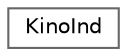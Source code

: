 digraph "Иерархия классов. Графический вид."
{
 // LATEX_PDF_SIZE
  bgcolor="transparent";
  edge [fontname=Helvetica,fontsize=10,labelfontname=Helvetica,labelfontsize=10];
  node [fontname=Helvetica,fontsize=10,shape=box,height=0.2,width=0.4];
  rankdir="LR";
  Node0 [id="Node000000",label="KinoInd",height=0.2,width=0.4,color="grey40", fillcolor="white", style="filled",URL="$class_kino_ind.html",tooltip="Класс для работы с двумя фильмами и подсчета общей прибыли."];
}
